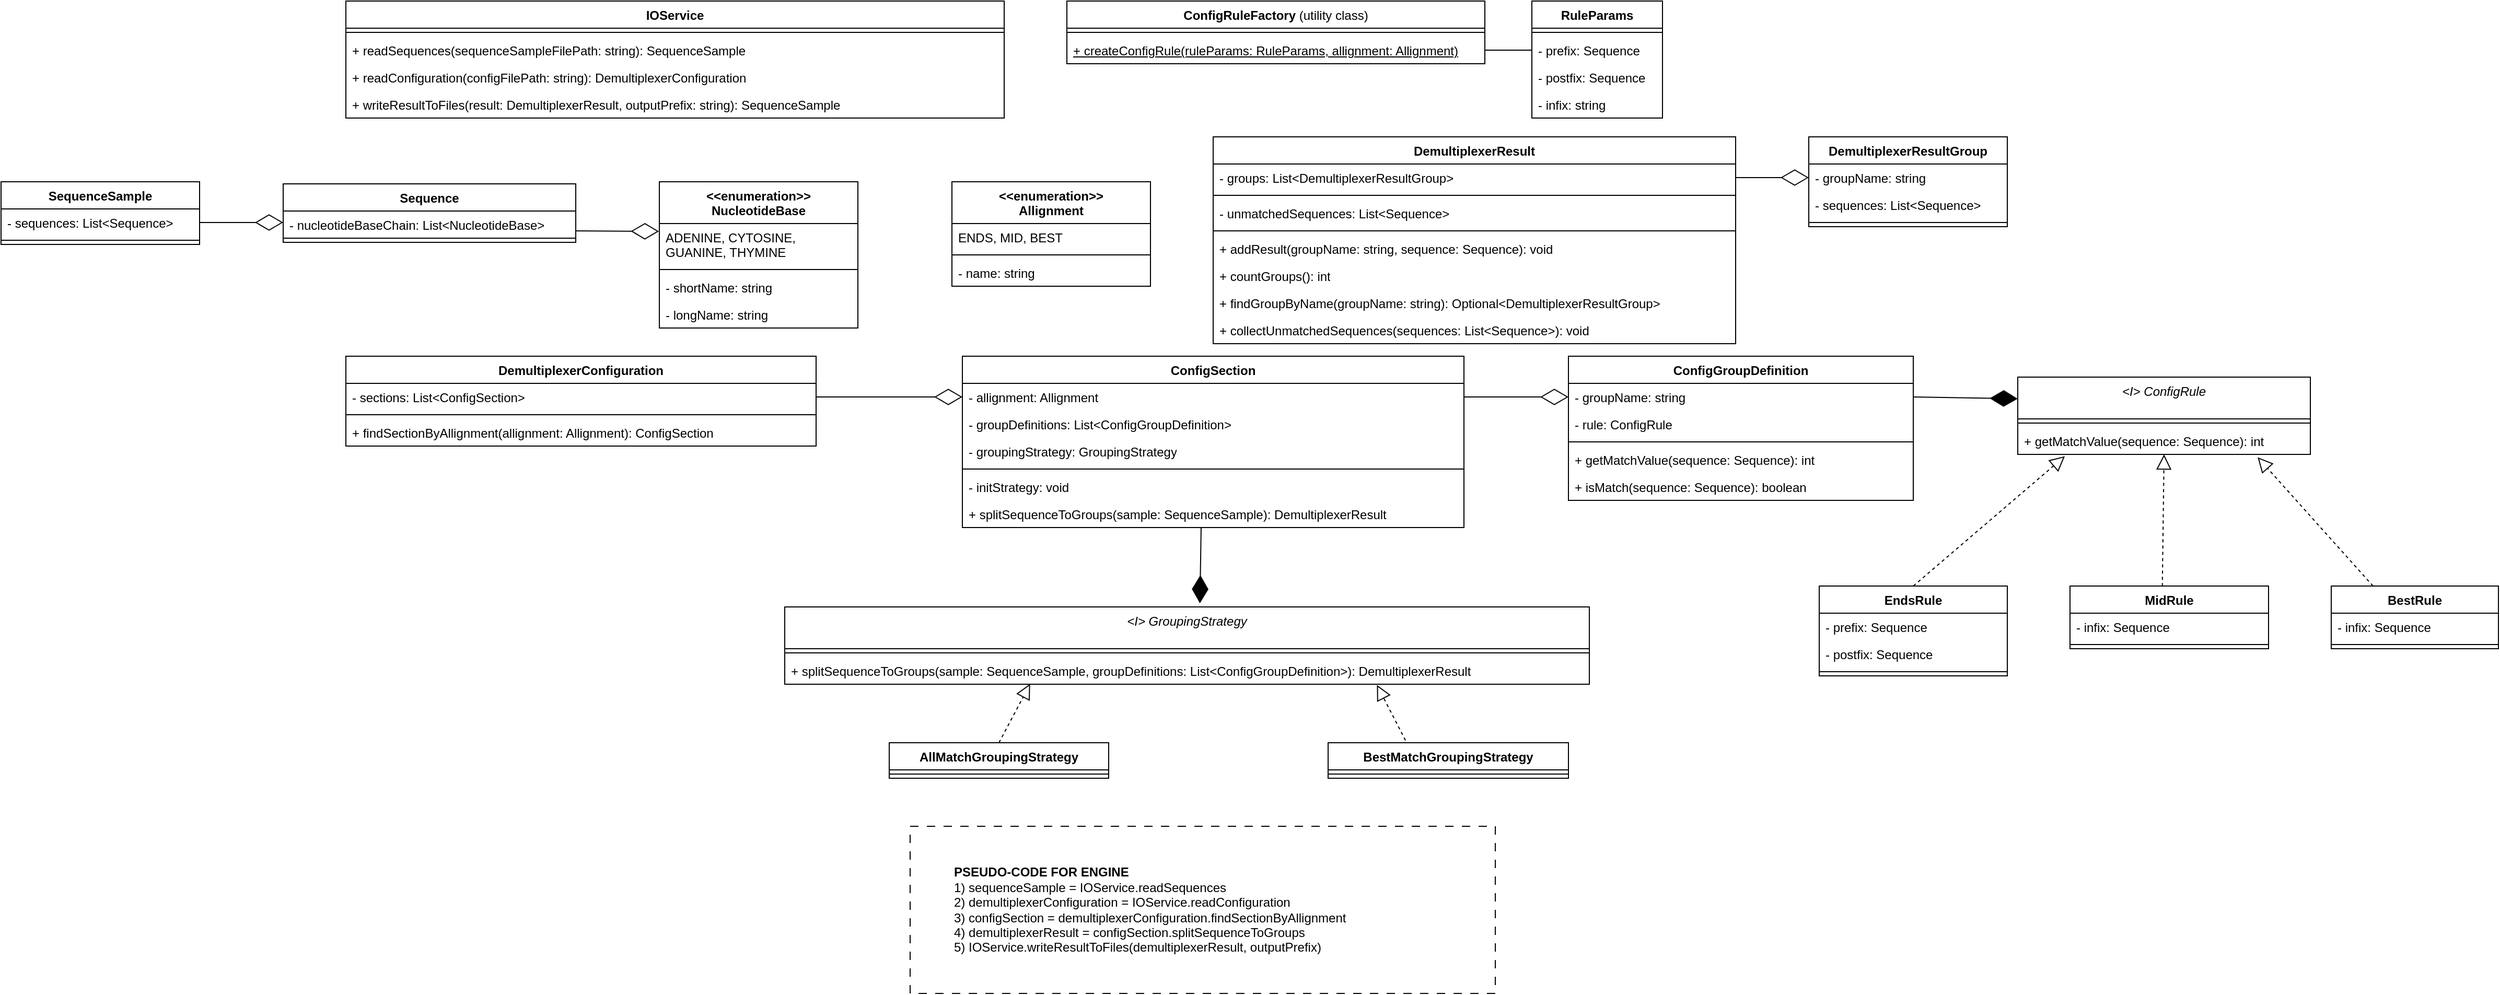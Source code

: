 <mxfile version="25.0.3">
  <diagram name="1 oldal" id="gJgrqShFCkPL8RjyrLo0">
    <mxGraphModel dx="3377" dy="1417" grid="1" gridSize="10" guides="1" tooltips="1" connect="1" arrows="1" fold="1" page="1" pageScale="1" pageWidth="827" pageHeight="1169" math="0" shadow="0">
      <root>
        <mxCell id="0" />
        <mxCell id="1" parent="0" />
        <mxCell id="IwMsbEK7kWu3GnN3jvoc-1" value="IOService" style="swimlane;fontStyle=1;align=center;verticalAlign=top;childLayout=stackLayout;horizontal=1;startSize=26;horizontalStack=0;resizeParent=1;resizeParentMax=0;resizeLast=0;collapsible=1;marginBottom=0;whiteSpace=wrap;html=1;" vertex="1" parent="1">
          <mxGeometry x="-300" y="40" width="630" height="112" as="geometry" />
        </mxCell>
        <mxCell id="IwMsbEK7kWu3GnN3jvoc-3" value="" style="line;strokeWidth=1;fillColor=none;align=left;verticalAlign=middle;spacingTop=-1;spacingLeft=3;spacingRight=3;rotatable=0;labelPosition=right;points=[];portConstraint=eastwest;strokeColor=inherit;" vertex="1" parent="IwMsbEK7kWu3GnN3jvoc-1">
          <mxGeometry y="26" width="630" height="8" as="geometry" />
        </mxCell>
        <mxCell id="IwMsbEK7kWu3GnN3jvoc-4" value="+ readSequences(sequenceSampleFilePath: string): SequenceSample" style="text;strokeColor=none;fillColor=none;align=left;verticalAlign=top;spacingLeft=4;spacingRight=4;overflow=hidden;rotatable=0;points=[[0,0.5],[1,0.5]];portConstraint=eastwest;whiteSpace=wrap;html=1;" vertex="1" parent="IwMsbEK7kWu3GnN3jvoc-1">
          <mxGeometry y="34" width="630" height="26" as="geometry" />
        </mxCell>
        <mxCell id="IwMsbEK7kWu3GnN3jvoc-13" value="+ readConfiguration(configFilePath: string): DemultiplexerConfiguration" style="text;strokeColor=none;fillColor=none;align=left;verticalAlign=top;spacingLeft=4;spacingRight=4;overflow=hidden;rotatable=0;points=[[0,0.5],[1,0.5]];portConstraint=eastwest;whiteSpace=wrap;html=1;" vertex="1" parent="IwMsbEK7kWu3GnN3jvoc-1">
          <mxGeometry y="60" width="630" height="26" as="geometry" />
        </mxCell>
        <mxCell id="IwMsbEK7kWu3GnN3jvoc-59" value="+ writeResultToFiles(result: DemultiplexerResult, outputPrefix: string): SequenceSample" style="text;strokeColor=none;fillColor=none;align=left;verticalAlign=top;spacingLeft=4;spacingRight=4;overflow=hidden;rotatable=0;points=[[0,0.5],[1,0.5]];portConstraint=eastwest;whiteSpace=wrap;html=1;" vertex="1" parent="IwMsbEK7kWu3GnN3jvoc-1">
          <mxGeometry y="86" width="630" height="26" as="geometry" />
        </mxCell>
        <mxCell id="IwMsbEK7kWu3GnN3jvoc-5" value="Sequence" style="swimlane;fontStyle=1;align=center;verticalAlign=top;childLayout=stackLayout;horizontal=1;startSize=26;horizontalStack=0;resizeParent=1;resizeParentMax=0;resizeLast=0;collapsible=1;marginBottom=0;whiteSpace=wrap;html=1;" vertex="1" parent="1">
          <mxGeometry x="-360" y="215" width="280" height="56" as="geometry" />
        </mxCell>
        <mxCell id="IwMsbEK7kWu3GnN3jvoc-6" value="- nucleotideBaseChain: List&amp;lt;NucleotideBase&amp;gt;" style="text;strokeColor=none;fillColor=none;align=left;verticalAlign=top;spacingLeft=4;spacingRight=4;overflow=hidden;rotatable=0;points=[[0,0.5],[1,0.5]];portConstraint=eastwest;whiteSpace=wrap;html=1;" vertex="1" parent="IwMsbEK7kWu3GnN3jvoc-5">
          <mxGeometry y="26" width="280" height="22" as="geometry" />
        </mxCell>
        <mxCell id="IwMsbEK7kWu3GnN3jvoc-7" value="" style="line;strokeWidth=1;fillColor=none;align=left;verticalAlign=middle;spacingTop=-1;spacingLeft=3;spacingRight=3;rotatable=0;labelPosition=right;points=[];portConstraint=eastwest;strokeColor=inherit;" vertex="1" parent="IwMsbEK7kWu3GnN3jvoc-5">
          <mxGeometry y="48" width="280" height="8" as="geometry" />
        </mxCell>
        <mxCell id="IwMsbEK7kWu3GnN3jvoc-9" value="SequenceSample" style="swimlane;fontStyle=1;align=center;verticalAlign=top;childLayout=stackLayout;horizontal=1;startSize=26;horizontalStack=0;resizeParent=1;resizeParentMax=0;resizeLast=0;collapsible=1;marginBottom=0;whiteSpace=wrap;html=1;" vertex="1" parent="1">
          <mxGeometry x="-630" y="213" width="190" height="60" as="geometry" />
        </mxCell>
        <mxCell id="IwMsbEK7kWu3GnN3jvoc-10" value="- sequences: List&amp;lt;Sequence&amp;gt;" style="text;strokeColor=none;fillColor=none;align=left;verticalAlign=top;spacingLeft=4;spacingRight=4;overflow=hidden;rotatable=0;points=[[0,0.5],[1,0.5]];portConstraint=eastwest;whiteSpace=wrap;html=1;" vertex="1" parent="IwMsbEK7kWu3GnN3jvoc-9">
          <mxGeometry y="26" width="190" height="26" as="geometry" />
        </mxCell>
        <mxCell id="IwMsbEK7kWu3GnN3jvoc-11" value="" style="line;strokeWidth=1;fillColor=none;align=left;verticalAlign=middle;spacingTop=-1;spacingLeft=3;spacingRight=3;rotatable=0;labelPosition=right;points=[];portConstraint=eastwest;strokeColor=inherit;" vertex="1" parent="IwMsbEK7kWu3GnN3jvoc-9">
          <mxGeometry y="52" width="190" height="8" as="geometry" />
        </mxCell>
        <mxCell id="IwMsbEK7kWu3GnN3jvoc-14" value="DemultiplexerConfiguration" style="swimlane;fontStyle=1;align=center;verticalAlign=top;childLayout=stackLayout;horizontal=1;startSize=26;horizontalStack=0;resizeParent=1;resizeParentMax=0;resizeLast=0;collapsible=1;marginBottom=0;whiteSpace=wrap;html=1;" vertex="1" parent="1">
          <mxGeometry x="-300" y="380" width="450" height="86" as="geometry" />
        </mxCell>
        <mxCell id="IwMsbEK7kWu3GnN3jvoc-15" value="- sections: List&amp;lt;ConfigSection&amp;gt;" style="text;strokeColor=none;fillColor=none;align=left;verticalAlign=top;spacingLeft=4;spacingRight=4;overflow=hidden;rotatable=0;points=[[0,0.5],[1,0.5]];portConstraint=eastwest;whiteSpace=wrap;html=1;" vertex="1" parent="IwMsbEK7kWu3GnN3jvoc-14">
          <mxGeometry y="26" width="450" height="26" as="geometry" />
        </mxCell>
        <mxCell id="IwMsbEK7kWu3GnN3jvoc-16" value="" style="line;strokeWidth=1;fillColor=none;align=left;verticalAlign=middle;spacingTop=-1;spacingLeft=3;spacingRight=3;rotatable=0;labelPosition=right;points=[];portConstraint=eastwest;strokeColor=inherit;" vertex="1" parent="IwMsbEK7kWu3GnN3jvoc-14">
          <mxGeometry y="52" width="450" height="8" as="geometry" />
        </mxCell>
        <mxCell id="IwMsbEK7kWu3GnN3jvoc-17" value="+ findSectionByAllignment(allignment: Allignment): ConfigSection" style="text;strokeColor=none;fillColor=none;align=left;verticalAlign=top;spacingLeft=4;spacingRight=4;overflow=hidden;rotatable=0;points=[[0,0.5],[1,0.5]];portConstraint=eastwest;whiteSpace=wrap;html=1;" vertex="1" parent="IwMsbEK7kWu3GnN3jvoc-14">
          <mxGeometry y="60" width="450" height="26" as="geometry" />
        </mxCell>
        <mxCell id="IwMsbEK7kWu3GnN3jvoc-25" value="ConfigSection" style="swimlane;fontStyle=1;align=center;verticalAlign=top;childLayout=stackLayout;horizontal=1;startSize=26;horizontalStack=0;resizeParent=1;resizeParentMax=0;resizeLast=0;collapsible=1;marginBottom=0;whiteSpace=wrap;html=1;" vertex="1" parent="1">
          <mxGeometry x="290" y="380" width="480" height="164" as="geometry" />
        </mxCell>
        <mxCell id="IwMsbEK7kWu3GnN3jvoc-26" value="- allignment: Allignment" style="text;strokeColor=none;fillColor=none;align=left;verticalAlign=top;spacingLeft=4;spacingRight=4;overflow=hidden;rotatable=0;points=[[0,0.5],[1,0.5]];portConstraint=eastwest;whiteSpace=wrap;html=1;" vertex="1" parent="IwMsbEK7kWu3GnN3jvoc-25">
          <mxGeometry y="26" width="480" height="26" as="geometry" />
        </mxCell>
        <mxCell id="IwMsbEK7kWu3GnN3jvoc-38" value="- groupDefinitions: List&amp;lt;ConfigGroupDefinition&amp;gt;" style="text;strokeColor=none;fillColor=none;align=left;verticalAlign=top;spacingLeft=4;spacingRight=4;overflow=hidden;rotatable=0;points=[[0,0.5],[1,0.5]];portConstraint=eastwest;whiteSpace=wrap;html=1;" vertex="1" parent="IwMsbEK7kWu3GnN3jvoc-25">
          <mxGeometry y="52" width="480" height="26" as="geometry" />
        </mxCell>
        <mxCell id="IwMsbEK7kWu3GnN3jvoc-120" value="- groupingStrategy: GroupingStrategy" style="text;strokeColor=none;fillColor=none;align=left;verticalAlign=top;spacingLeft=4;spacingRight=4;overflow=hidden;rotatable=0;points=[[0,0.5],[1,0.5]];portConstraint=eastwest;whiteSpace=wrap;html=1;" vertex="1" parent="IwMsbEK7kWu3GnN3jvoc-25">
          <mxGeometry y="78" width="480" height="26" as="geometry" />
        </mxCell>
        <mxCell id="IwMsbEK7kWu3GnN3jvoc-27" value="" style="line;strokeWidth=1;fillColor=none;align=left;verticalAlign=middle;spacingTop=-1;spacingLeft=3;spacingRight=3;rotatable=0;labelPosition=right;points=[];portConstraint=eastwest;strokeColor=inherit;" vertex="1" parent="IwMsbEK7kWu3GnN3jvoc-25">
          <mxGeometry y="104" width="480" height="8" as="geometry" />
        </mxCell>
        <mxCell id="IwMsbEK7kWu3GnN3jvoc-28" value="- initStrategy: void" style="text;strokeColor=none;fillColor=none;align=left;verticalAlign=top;spacingLeft=4;spacingRight=4;overflow=hidden;rotatable=0;points=[[0,0.5],[1,0.5]];portConstraint=eastwest;whiteSpace=wrap;html=1;" vertex="1" parent="IwMsbEK7kWu3GnN3jvoc-25">
          <mxGeometry y="112" width="480" height="26" as="geometry" />
        </mxCell>
        <mxCell id="IwMsbEK7kWu3GnN3jvoc-123" value="+ splitSequenceToGroups(sample: SequenceSample): DemultiplexerResult" style="text;strokeColor=none;fillColor=none;align=left;verticalAlign=top;spacingLeft=4;spacingRight=4;overflow=hidden;rotatable=0;points=[[0,0.5],[1,0.5]];portConstraint=eastwest;whiteSpace=wrap;html=1;" vertex="1" parent="IwMsbEK7kWu3GnN3jvoc-25">
          <mxGeometry y="138" width="480" height="26" as="geometry" />
        </mxCell>
        <mxCell id="IwMsbEK7kWu3GnN3jvoc-29" value="" style="endArrow=diamondThin;endFill=0;endSize=24;html=1;rounded=0;exitX=1;exitY=0.5;exitDx=0;exitDy=0;entryX=0;entryY=0.5;entryDx=0;entryDy=0;" edge="1" parent="1" source="IwMsbEK7kWu3GnN3jvoc-10" target="IwMsbEK7kWu3GnN3jvoc-6">
          <mxGeometry width="160" relative="1" as="geometry">
            <mxPoint x="-70" y="353" as="sourcePoint" />
            <mxPoint x="90" y="353" as="targetPoint" />
          </mxGeometry>
        </mxCell>
        <mxCell id="IwMsbEK7kWu3GnN3jvoc-34" value="&lt;div&gt;&amp;lt;&amp;lt;enumeration&amp;gt;&amp;gt;&lt;/div&gt;Allignment" style="swimlane;fontStyle=1;align=center;verticalAlign=top;childLayout=stackLayout;horizontal=1;startSize=40;horizontalStack=0;resizeParent=1;resizeParentMax=0;resizeLast=0;collapsible=1;marginBottom=0;whiteSpace=wrap;html=1;" vertex="1" parent="1">
          <mxGeometry x="280" y="213" width="190" height="100" as="geometry" />
        </mxCell>
        <mxCell id="IwMsbEK7kWu3GnN3jvoc-35" value="ENDS, MID, BEST" style="text;strokeColor=none;fillColor=none;align=left;verticalAlign=top;spacingLeft=4;spacingRight=4;overflow=hidden;rotatable=0;points=[[0,0.5],[1,0.5]];portConstraint=eastwest;whiteSpace=wrap;html=1;" vertex="1" parent="IwMsbEK7kWu3GnN3jvoc-34">
          <mxGeometry y="40" width="190" height="26" as="geometry" />
        </mxCell>
        <mxCell id="IwMsbEK7kWu3GnN3jvoc-36" value="" style="line;strokeWidth=1;fillColor=none;align=left;verticalAlign=middle;spacingTop=-1;spacingLeft=3;spacingRight=3;rotatable=0;labelPosition=right;points=[];portConstraint=eastwest;strokeColor=inherit;" vertex="1" parent="IwMsbEK7kWu3GnN3jvoc-34">
          <mxGeometry y="66" width="190" height="8" as="geometry" />
        </mxCell>
        <mxCell id="IwMsbEK7kWu3GnN3jvoc-37" value="- name: string" style="text;strokeColor=none;fillColor=none;align=left;verticalAlign=top;spacingLeft=4;spacingRight=4;overflow=hidden;rotatable=0;points=[[0,0.5],[1,0.5]];portConstraint=eastwest;whiteSpace=wrap;html=1;" vertex="1" parent="IwMsbEK7kWu3GnN3jvoc-34">
          <mxGeometry y="74" width="190" height="26" as="geometry" />
        </mxCell>
        <mxCell id="IwMsbEK7kWu3GnN3jvoc-39" value="&lt;span style=&quot;text-align: left;&quot;&gt;ConfigGroupDefinition&lt;/span&gt;" style="swimlane;fontStyle=1;align=center;verticalAlign=top;childLayout=stackLayout;horizontal=1;startSize=26;horizontalStack=0;resizeParent=1;resizeParentMax=0;resizeLast=0;collapsible=1;marginBottom=0;whiteSpace=wrap;html=1;" vertex="1" parent="1">
          <mxGeometry x="870" y="380" width="330" height="138" as="geometry" />
        </mxCell>
        <mxCell id="IwMsbEK7kWu3GnN3jvoc-46" value="- groupName: string" style="text;strokeColor=none;fillColor=none;align=left;verticalAlign=top;spacingLeft=4;spacingRight=4;overflow=hidden;rotatable=0;points=[[0,0.5],[1,0.5]];portConstraint=eastwest;whiteSpace=wrap;html=1;" vertex="1" parent="IwMsbEK7kWu3GnN3jvoc-39">
          <mxGeometry y="26" width="330" height="26" as="geometry" />
        </mxCell>
        <mxCell id="IwMsbEK7kWu3GnN3jvoc-64" value="- rule: ConfigRule" style="text;strokeColor=none;fillColor=none;align=left;verticalAlign=top;spacingLeft=4;spacingRight=4;overflow=hidden;rotatable=0;points=[[0,0.5],[1,0.5]];portConstraint=eastwest;whiteSpace=wrap;html=1;" vertex="1" parent="IwMsbEK7kWu3GnN3jvoc-39">
          <mxGeometry y="52" width="330" height="26" as="geometry" />
        </mxCell>
        <mxCell id="IwMsbEK7kWu3GnN3jvoc-42" value="" style="line;strokeWidth=1;fillColor=none;align=left;verticalAlign=middle;spacingTop=-1;spacingLeft=3;spacingRight=3;rotatable=0;labelPosition=right;points=[];portConstraint=eastwest;strokeColor=inherit;" vertex="1" parent="IwMsbEK7kWu3GnN3jvoc-39">
          <mxGeometry y="78" width="330" height="8" as="geometry" />
        </mxCell>
        <mxCell id="IwMsbEK7kWu3GnN3jvoc-127" value="+ getMatchValue(sequence: Sequence): int" style="text;strokeColor=none;fillColor=none;align=left;verticalAlign=top;spacingLeft=4;spacingRight=4;overflow=hidden;rotatable=0;points=[[0,0.5],[1,0.5]];portConstraint=eastwest;whiteSpace=wrap;html=1;" vertex="1" parent="IwMsbEK7kWu3GnN3jvoc-39">
          <mxGeometry y="86" width="330" height="26" as="geometry" />
        </mxCell>
        <mxCell id="IwMsbEK7kWu3GnN3jvoc-43" value="+ isMatch(sequence: Sequence): boolean" style="text;strokeColor=none;fillColor=none;align=left;verticalAlign=top;spacingLeft=4;spacingRight=4;overflow=hidden;rotatable=0;points=[[0,0.5],[1,0.5]];portConstraint=eastwest;whiteSpace=wrap;html=1;" vertex="1" parent="IwMsbEK7kWu3GnN3jvoc-39">
          <mxGeometry y="112" width="330" height="26" as="geometry" />
        </mxCell>
        <mxCell id="IwMsbEK7kWu3GnN3jvoc-44" value="" style="endArrow=diamondThin;endFill=0;endSize=24;html=1;rounded=0;exitX=1;exitY=0.5;exitDx=0;exitDy=0;entryX=0;entryY=0.5;entryDx=0;entryDy=0;" edge="1" parent="1" source="IwMsbEK7kWu3GnN3jvoc-15" target="IwMsbEK7kWu3GnN3jvoc-26">
          <mxGeometry width="160" relative="1" as="geometry">
            <mxPoint x="240" y="289" as="sourcePoint" />
            <mxPoint x="340" y="289" as="targetPoint" />
          </mxGeometry>
        </mxCell>
        <mxCell id="IwMsbEK7kWu3GnN3jvoc-45" value="" style="endArrow=diamondThin;endFill=0;endSize=24;html=1;rounded=0;exitX=1;exitY=0.5;exitDx=0;exitDy=0;entryX=0;entryY=0.5;entryDx=0;entryDy=0;" edge="1" parent="1" source="IwMsbEK7kWu3GnN3jvoc-26">
          <mxGeometry width="160" relative="1" as="geometry">
            <mxPoint x="350" y="429" as="sourcePoint" />
            <mxPoint x="870" y="419" as="targetPoint" />
          </mxGeometry>
        </mxCell>
        <mxCell id="IwMsbEK7kWu3GnN3jvoc-47" value="DemultiplexerResult" style="swimlane;fontStyle=1;align=center;verticalAlign=top;childLayout=stackLayout;horizontal=1;startSize=26;horizontalStack=0;resizeParent=1;resizeParentMax=0;resizeLast=0;collapsible=1;marginBottom=0;whiteSpace=wrap;html=1;" vertex="1" parent="1">
          <mxGeometry x="530" y="170" width="500" height="198" as="geometry" />
        </mxCell>
        <mxCell id="IwMsbEK7kWu3GnN3jvoc-48" value="- groups: List&amp;lt;DemultiplexerResultGroup&amp;gt;" style="text;strokeColor=none;fillColor=none;align=left;verticalAlign=top;spacingLeft=4;spacingRight=4;overflow=hidden;rotatable=0;points=[[0,0.5],[1,0.5]];portConstraint=eastwest;whiteSpace=wrap;html=1;" vertex="1" parent="IwMsbEK7kWu3GnN3jvoc-47">
          <mxGeometry y="26" width="500" height="26" as="geometry" />
        </mxCell>
        <mxCell id="IwMsbEK7kWu3GnN3jvoc-49" value="" style="line;strokeWidth=1;fillColor=none;align=left;verticalAlign=middle;spacingTop=-1;spacingLeft=3;spacingRight=3;rotatable=0;labelPosition=right;points=[];portConstraint=eastwest;strokeColor=inherit;" vertex="1" parent="IwMsbEK7kWu3GnN3jvoc-47">
          <mxGeometry y="52" width="500" height="8" as="geometry" />
        </mxCell>
        <mxCell id="IwMsbEK7kWu3GnN3jvoc-158" value="- unmatchedSequences: List&amp;lt;Sequence&amp;gt;" style="text;strokeColor=none;fillColor=none;align=left;verticalAlign=top;spacingLeft=4;spacingRight=4;overflow=hidden;rotatable=0;points=[[0,0.5],[1,0.5]];portConstraint=eastwest;whiteSpace=wrap;html=1;" vertex="1" parent="IwMsbEK7kWu3GnN3jvoc-47">
          <mxGeometry y="60" width="500" height="26" as="geometry" />
        </mxCell>
        <mxCell id="IwMsbEK7kWu3GnN3jvoc-160" value="" style="line;strokeWidth=1;fillColor=none;align=left;verticalAlign=middle;spacingTop=-1;spacingLeft=3;spacingRight=3;rotatable=0;labelPosition=right;points=[];portConstraint=eastwest;strokeColor=inherit;" vertex="1" parent="IwMsbEK7kWu3GnN3jvoc-47">
          <mxGeometry y="86" width="500" height="8" as="geometry" />
        </mxCell>
        <mxCell id="IwMsbEK7kWu3GnN3jvoc-159" value="+ addResult(groupName: string, sequence: Sequence): void" style="text;strokeColor=none;fillColor=none;align=left;verticalAlign=top;spacingLeft=4;spacingRight=4;overflow=hidden;rotatable=0;points=[[0,0.5],[1,0.5]];portConstraint=eastwest;whiteSpace=wrap;html=1;" vertex="1" parent="IwMsbEK7kWu3GnN3jvoc-47">
          <mxGeometry y="94" width="500" height="26" as="geometry" />
        </mxCell>
        <mxCell id="IwMsbEK7kWu3GnN3jvoc-161" value="+ countGroups(): int" style="text;strokeColor=none;fillColor=none;align=left;verticalAlign=top;spacingLeft=4;spacingRight=4;overflow=hidden;rotatable=0;points=[[0,0.5],[1,0.5]];portConstraint=eastwest;whiteSpace=wrap;html=1;" vertex="1" parent="IwMsbEK7kWu3GnN3jvoc-47">
          <mxGeometry y="120" width="500" height="26" as="geometry" />
        </mxCell>
        <mxCell id="IwMsbEK7kWu3GnN3jvoc-162" value="+ findGroupByName(groupName: string): Optional&amp;lt;DemultiplexerResultGroup&amp;gt;" style="text;strokeColor=none;fillColor=none;align=left;verticalAlign=top;spacingLeft=4;spacingRight=4;overflow=hidden;rotatable=0;points=[[0,0.5],[1,0.5]];portConstraint=eastwest;whiteSpace=wrap;html=1;" vertex="1" parent="IwMsbEK7kWu3GnN3jvoc-47">
          <mxGeometry y="146" width="500" height="26" as="geometry" />
        </mxCell>
        <mxCell id="IwMsbEK7kWu3GnN3jvoc-163" value="+ collectUnmatchedSequences(sequences: List&amp;lt;Sequence&amp;gt;): void" style="text;strokeColor=none;fillColor=none;align=left;verticalAlign=top;spacingLeft=4;spacingRight=4;overflow=hidden;rotatable=0;points=[[0,0.5],[1,0.5]];portConstraint=eastwest;whiteSpace=wrap;html=1;" vertex="1" parent="IwMsbEK7kWu3GnN3jvoc-47">
          <mxGeometry y="172" width="500" height="26" as="geometry" />
        </mxCell>
        <mxCell id="IwMsbEK7kWu3GnN3jvoc-51" value="DemultiplexerResultGroup" style="swimlane;fontStyle=1;align=center;verticalAlign=top;childLayout=stackLayout;horizontal=1;startSize=26;horizontalStack=0;resizeParent=1;resizeParentMax=0;resizeLast=0;collapsible=1;marginBottom=0;whiteSpace=wrap;html=1;" vertex="1" parent="1">
          <mxGeometry x="1100" y="170" width="190" height="86" as="geometry" />
        </mxCell>
        <mxCell id="IwMsbEK7kWu3GnN3jvoc-52" value="- groupName: string" style="text;strokeColor=none;fillColor=none;align=left;verticalAlign=top;spacingLeft=4;spacingRight=4;overflow=hidden;rotatable=0;points=[[0,0.5],[1,0.5]];portConstraint=eastwest;whiteSpace=wrap;html=1;" vertex="1" parent="IwMsbEK7kWu3GnN3jvoc-51">
          <mxGeometry y="26" width="190" height="26" as="geometry" />
        </mxCell>
        <mxCell id="IwMsbEK7kWu3GnN3jvoc-55" value="- sequences: List&amp;lt;Sequence&amp;gt;" style="text;strokeColor=none;fillColor=none;align=left;verticalAlign=top;spacingLeft=4;spacingRight=4;overflow=hidden;rotatable=0;points=[[0,0.5],[1,0.5]];portConstraint=eastwest;whiteSpace=wrap;html=1;" vertex="1" parent="IwMsbEK7kWu3GnN3jvoc-51">
          <mxGeometry y="52" width="190" height="26" as="geometry" />
        </mxCell>
        <mxCell id="IwMsbEK7kWu3GnN3jvoc-53" value="" style="line;strokeWidth=1;fillColor=none;align=left;verticalAlign=middle;spacingTop=-1;spacingLeft=3;spacingRight=3;rotatable=0;labelPosition=right;points=[];portConstraint=eastwest;strokeColor=inherit;" vertex="1" parent="IwMsbEK7kWu3GnN3jvoc-51">
          <mxGeometry y="78" width="190" height="8" as="geometry" />
        </mxCell>
        <mxCell id="IwMsbEK7kWu3GnN3jvoc-56" value="" style="endArrow=diamondThin;endFill=0;endSize=24;html=1;rounded=0;exitX=1;exitY=0.5;exitDx=0;exitDy=0;entryX=0;entryY=0.5;entryDx=0;entryDy=0;" edge="1" parent="1" source="IwMsbEK7kWu3GnN3jvoc-48" target="IwMsbEK7kWu3GnN3jvoc-52">
          <mxGeometry width="160" relative="1" as="geometry">
            <mxPoint x="860" y="-91" as="sourcePoint" />
            <mxPoint x="940" y="-91" as="targetPoint" />
          </mxGeometry>
        </mxCell>
        <mxCell id="IwMsbEK7kWu3GnN3jvoc-58" value="&lt;blockquote style=&quot;margin: 0 0 0 40px; border: none; padding: 0px;&quot;&gt;&lt;b&gt;PSEUDO-CODE FOR ENGINE&lt;/b&gt;&lt;/blockquote&gt;&lt;blockquote style=&quot;margin: 0 0 0 40px; border: none; padding: 0px;&quot;&gt;1)&amp;nbsp;&lt;span style=&quot;background-color: initial;&quot;&gt;sequenceSample = IOService.readSequences&lt;/span&gt;&lt;/blockquote&gt;&lt;blockquote style=&quot;margin: 0 0 0 40px; border: none; padding: 0px;&quot;&gt;&lt;div&gt;2) demultiplexerConfiguration =&amp;nbsp;&lt;span style=&quot;background-color: initial;&quot;&gt;IOService.&lt;/span&gt;&lt;span style=&quot;background-color: initial;&quot;&gt;readConfiguration&lt;/span&gt;&lt;/div&gt;&lt;div&gt;&lt;span style=&quot;background-color: initial;&quot;&gt;3) configSection =&amp;nbsp;&lt;/span&gt;&lt;span style=&quot;background-color: initial;&quot;&gt;demultiplexerConfiguration.&lt;/span&gt;&lt;span style=&quot;background-color: initial;&quot;&gt;findSectionByAllignment&lt;/span&gt;&lt;/div&gt;&lt;div&gt;&lt;span style=&quot;background-color: initial;&quot;&gt;4) d&lt;/span&gt;&lt;span style=&quot;background-color: initial;&quot;&gt;emultiplexerResult =&amp;nbsp;&lt;/span&gt;configSection&lt;span style=&quot;background-color: initial;&quot;&gt;.&lt;/span&gt;&lt;span style=&quot;background-color: initial;&quot;&gt;splitSequenceToGroups&lt;/span&gt;&lt;/div&gt;&lt;div&gt;5) IOService.writeResultToFiles(demultiplexerResult, outputPrefix)&lt;/div&gt;&lt;/blockquote&gt;" style="rounded=0;whiteSpace=wrap;html=1;align=left;dashed=1;dashPattern=8 8;" vertex="1" parent="1">
          <mxGeometry x="240" y="830" width="560" height="160" as="geometry" />
        </mxCell>
        <mxCell id="IwMsbEK7kWu3GnN3jvoc-60" value="&lt;div&gt;&lt;span style=&quot;font-weight: normal;&quot;&gt;&lt;i&gt;&amp;lt;I&amp;gt; ConfigRule&lt;/i&gt;&lt;/span&gt;&lt;/div&gt;" style="swimlane;fontStyle=1;align=center;verticalAlign=top;childLayout=stackLayout;horizontal=1;startSize=40;horizontalStack=0;resizeParent=1;resizeParentMax=0;resizeLast=0;collapsible=1;marginBottom=0;whiteSpace=wrap;html=1;" vertex="1" parent="1">
          <mxGeometry x="1300" y="400" width="280" height="74" as="geometry" />
        </mxCell>
        <mxCell id="IwMsbEK7kWu3GnN3jvoc-62" value="" style="line;strokeWidth=1;fillColor=none;align=left;verticalAlign=middle;spacingTop=-1;spacingLeft=3;spacingRight=3;rotatable=0;labelPosition=right;points=[];portConstraint=eastwest;strokeColor=inherit;" vertex="1" parent="IwMsbEK7kWu3GnN3jvoc-60">
          <mxGeometry y="40" width="280" height="8" as="geometry" />
        </mxCell>
        <mxCell id="IwMsbEK7kWu3GnN3jvoc-115" value="+ getMatchValue(sequence: Sequence): int" style="text;strokeColor=none;fillColor=none;align=left;verticalAlign=top;spacingLeft=4;spacingRight=4;overflow=hidden;rotatable=0;points=[[0,0.5],[1,0.5]];portConstraint=eastwest;whiteSpace=wrap;html=1;" vertex="1" parent="IwMsbEK7kWu3GnN3jvoc-60">
          <mxGeometry y="48" width="280" height="26" as="geometry" />
        </mxCell>
        <mxCell id="IwMsbEK7kWu3GnN3jvoc-66" value="" style="endArrow=block;dashed=1;endFill=0;endSize=12;html=1;rounded=0;exitX=0.25;exitY=0;exitDx=0;exitDy=0;entryX=0.82;entryY=1.106;entryDx=0;entryDy=0;entryPerimeter=0;" edge="1" parent="1" source="IwMsbEK7kWu3GnN3jvoc-106" target="IwMsbEK7kWu3GnN3jvoc-115">
          <mxGeometry width="160" relative="1" as="geometry">
            <mxPoint x="1560" y="530" as="sourcePoint" />
            <mxPoint x="1533.24" y="492.39" as="targetPoint" />
          </mxGeometry>
        </mxCell>
        <mxCell id="IwMsbEK7kWu3GnN3jvoc-67" value="" style="endArrow=block;dashed=1;endFill=0;endSize=12;html=1;rounded=0;entryX=0.5;entryY=1;entryDx=0;entryDy=0;exitX=0.465;exitY=0.003;exitDx=0;exitDy=0;exitPerimeter=0;" edge="1" parent="1" source="IwMsbEK7kWu3GnN3jvoc-102" target="IwMsbEK7kWu3GnN3jvoc-60">
          <mxGeometry width="160" relative="1" as="geometry">
            <mxPoint x="1560" y="430" as="sourcePoint" />
            <mxPoint x="1440" y="493.248" as="targetPoint" />
          </mxGeometry>
        </mxCell>
        <mxCell id="IwMsbEK7kWu3GnN3jvoc-68" value="" style="endArrow=block;dashed=1;endFill=0;endSize=12;html=1;rounded=0;entryX=0.161;entryY=1.066;entryDx=0;entryDy=0;exitX=0.5;exitY=0;exitDx=0;exitDy=0;entryPerimeter=0;" edge="1" parent="1" source="IwMsbEK7kWu3GnN3jvoc-96" target="IwMsbEK7kWu3GnN3jvoc-115">
          <mxGeometry width="160" relative="1" as="geometry">
            <mxPoint x="1560" y="340" as="sourcePoint" />
            <mxPoint x="1328.0" y="494.106" as="targetPoint" />
          </mxGeometry>
        </mxCell>
        <mxCell id="IwMsbEK7kWu3GnN3jvoc-75" value="AllMatchGroupingStrategy" style="swimlane;fontStyle=1;align=center;verticalAlign=top;childLayout=stackLayout;horizontal=1;startSize=26;horizontalStack=0;resizeParent=1;resizeParentMax=0;resizeLast=0;collapsible=1;marginBottom=0;whiteSpace=wrap;html=1;" vertex="1" parent="1">
          <mxGeometry x="220" y="750" width="210" height="34" as="geometry" />
        </mxCell>
        <mxCell id="IwMsbEK7kWu3GnN3jvoc-78" value="" style="line;strokeWidth=1;fillColor=none;align=left;verticalAlign=middle;spacingTop=-1;spacingLeft=3;spacingRight=3;rotatable=0;labelPosition=right;points=[];portConstraint=eastwest;strokeColor=inherit;" vertex="1" parent="IwMsbEK7kWu3GnN3jvoc-75">
          <mxGeometry y="26" width="210" height="8" as="geometry" />
        </mxCell>
        <mxCell id="IwMsbEK7kWu3GnN3jvoc-80" value="BestMatchGroupingStrategy" style="swimlane;fontStyle=1;align=center;verticalAlign=top;childLayout=stackLayout;horizontal=1;startSize=26;horizontalStack=0;resizeParent=1;resizeParentMax=0;resizeLast=0;collapsible=1;marginBottom=0;whiteSpace=wrap;html=1;" vertex="1" parent="1">
          <mxGeometry x="640" y="750" width="230" height="34" as="geometry" />
        </mxCell>
        <mxCell id="IwMsbEK7kWu3GnN3jvoc-83" value="" style="line;strokeWidth=1;fillColor=none;align=left;verticalAlign=middle;spacingTop=-1;spacingLeft=3;spacingRight=3;rotatable=0;labelPosition=right;points=[];portConstraint=eastwest;strokeColor=inherit;" vertex="1" parent="IwMsbEK7kWu3GnN3jvoc-80">
          <mxGeometry y="26" width="230" height="8" as="geometry" />
        </mxCell>
        <mxCell id="IwMsbEK7kWu3GnN3jvoc-85" value="&lt;div&gt;&lt;span style=&quot;font-weight: normal;&quot;&gt;&lt;i&gt;&amp;lt;I&amp;gt; GroupingStrategy&lt;/i&gt;&lt;/span&gt;&lt;/div&gt;" style="swimlane;fontStyle=1;align=center;verticalAlign=top;childLayout=stackLayout;horizontal=1;startSize=40;horizontalStack=0;resizeParent=1;resizeParentMax=0;resizeLast=0;collapsible=1;marginBottom=0;whiteSpace=wrap;html=1;" vertex="1" parent="1">
          <mxGeometry x="120" y="620" width="770" height="74" as="geometry" />
        </mxCell>
        <mxCell id="IwMsbEK7kWu3GnN3jvoc-86" value="" style="line;strokeWidth=1;fillColor=none;align=left;verticalAlign=middle;spacingTop=-1;spacingLeft=3;spacingRight=3;rotatable=0;labelPosition=right;points=[];portConstraint=eastwest;strokeColor=inherit;" vertex="1" parent="IwMsbEK7kWu3GnN3jvoc-85">
          <mxGeometry y="40" width="770" height="8" as="geometry" />
        </mxCell>
        <mxCell id="IwMsbEK7kWu3GnN3jvoc-87" value="+ splitSequenceToGroups(sample: SequenceSample, groupDefinitions: List&amp;lt;ConfigGroupDefinition&amp;gt;): DemultiplexerResult" style="text;strokeColor=none;fillColor=none;align=left;verticalAlign=top;spacingLeft=4;spacingRight=4;overflow=hidden;rotatable=0;points=[[0,0.5],[1,0.5]];portConstraint=eastwest;whiteSpace=wrap;html=1;" vertex="1" parent="IwMsbEK7kWu3GnN3jvoc-85">
          <mxGeometry y="48" width="770" height="26" as="geometry" />
        </mxCell>
        <mxCell id="IwMsbEK7kWu3GnN3jvoc-91" value="" style="endArrow=block;dashed=1;endFill=0;endSize=12;html=1;rounded=0;entryX=0.305;entryY=0.986;entryDx=0;entryDy=0;entryPerimeter=0;exitX=0.5;exitY=0;exitDx=0;exitDy=0;" edge="1" parent="1" source="IwMsbEK7kWu3GnN3jvoc-75" target="IwMsbEK7kWu3GnN3jvoc-87">
          <mxGeometry width="160" relative="1" as="geometry">
            <mxPoint x="1570" y="460" as="sourcePoint" />
            <mxPoint x="1501" y="389" as="targetPoint" />
          </mxGeometry>
        </mxCell>
        <mxCell id="IwMsbEK7kWu3GnN3jvoc-92" value="" style="endArrow=block;dashed=1;endFill=0;endSize=12;html=1;rounded=0;entryX=0.736;entryY=1.026;entryDx=0;entryDy=0;entryPerimeter=0;exitX=0.322;exitY=-0.065;exitDx=0;exitDy=0;exitPerimeter=0;" edge="1" parent="1" source="IwMsbEK7kWu3GnN3jvoc-80" target="IwMsbEK7kWu3GnN3jvoc-87">
          <mxGeometry width="160" relative="1" as="geometry">
            <mxPoint x="335" y="760" as="sourcePoint" />
            <mxPoint x="410" y="706" as="targetPoint" />
          </mxGeometry>
        </mxCell>
        <mxCell id="IwMsbEK7kWu3GnN3jvoc-93" value="" style="endArrow=diamondThin;endFill=1;endSize=24;html=1;rounded=0;entryX=0.516;entryY=-0.047;entryDx=0;entryDy=0;entryPerimeter=0;exitX=0.476;exitY=1.004;exitDx=0;exitDy=0;exitPerimeter=0;" edge="1" parent="1" source="IwMsbEK7kWu3GnN3jvoc-123" target="IwMsbEK7kWu3GnN3jvoc-85">
          <mxGeometry width="160" relative="1" as="geometry">
            <mxPoint x="517" y="530" as="sourcePoint" />
            <mxPoint x="519.58" y="513.61" as="targetPoint" />
          </mxGeometry>
        </mxCell>
        <mxCell id="IwMsbEK7kWu3GnN3jvoc-96" value="&lt;span style=&quot;text-align: left;&quot;&gt;EndsRule&lt;/span&gt;" style="swimlane;fontStyle=1;align=center;verticalAlign=top;childLayout=stackLayout;horizontal=1;startSize=26;horizontalStack=0;resizeParent=1;resizeParentMax=0;resizeLast=0;collapsible=1;marginBottom=0;whiteSpace=wrap;html=1;" vertex="1" parent="1">
          <mxGeometry x="1110" y="600" width="180" height="86" as="geometry" />
        </mxCell>
        <mxCell id="IwMsbEK7kWu3GnN3jvoc-97" value="- prefix: Sequence" style="text;strokeColor=none;fillColor=none;align=left;verticalAlign=top;spacingLeft=4;spacingRight=4;overflow=hidden;rotatable=0;points=[[0,0.5],[1,0.5]];portConstraint=eastwest;whiteSpace=wrap;html=1;" vertex="1" parent="IwMsbEK7kWu3GnN3jvoc-96">
          <mxGeometry y="26" width="180" height="26" as="geometry" />
        </mxCell>
        <mxCell id="IwMsbEK7kWu3GnN3jvoc-101" value="- postfix: Sequence" style="text;strokeColor=none;fillColor=none;align=left;verticalAlign=top;spacingLeft=4;spacingRight=4;overflow=hidden;rotatable=0;points=[[0,0.5],[1,0.5]];portConstraint=eastwest;whiteSpace=wrap;html=1;" vertex="1" parent="IwMsbEK7kWu3GnN3jvoc-96">
          <mxGeometry y="52" width="180" height="26" as="geometry" />
        </mxCell>
        <mxCell id="IwMsbEK7kWu3GnN3jvoc-99" value="" style="line;strokeWidth=1;fillColor=none;align=left;verticalAlign=middle;spacingTop=-1;spacingLeft=3;spacingRight=3;rotatable=0;labelPosition=right;points=[];portConstraint=eastwest;strokeColor=inherit;" vertex="1" parent="IwMsbEK7kWu3GnN3jvoc-96">
          <mxGeometry y="78" width="180" height="8" as="geometry" />
        </mxCell>
        <mxCell id="IwMsbEK7kWu3GnN3jvoc-102" value="&lt;span style=&quot;text-align: left;&quot;&gt;MidRule&lt;/span&gt;" style="swimlane;fontStyle=1;align=center;verticalAlign=top;childLayout=stackLayout;horizontal=1;startSize=26;horizontalStack=0;resizeParent=1;resizeParentMax=0;resizeLast=0;collapsible=1;marginBottom=0;whiteSpace=wrap;html=1;" vertex="1" parent="1">
          <mxGeometry x="1350" y="600" width="190" height="60" as="geometry" />
        </mxCell>
        <mxCell id="IwMsbEK7kWu3GnN3jvoc-103" value="- infix: Sequence" style="text;strokeColor=none;fillColor=none;align=left;verticalAlign=top;spacingLeft=4;spacingRight=4;overflow=hidden;rotatable=0;points=[[0,0.5],[1,0.5]];portConstraint=eastwest;whiteSpace=wrap;html=1;" vertex="1" parent="IwMsbEK7kWu3GnN3jvoc-102">
          <mxGeometry y="26" width="190" height="26" as="geometry" />
        </mxCell>
        <mxCell id="IwMsbEK7kWu3GnN3jvoc-105" value="" style="line;strokeWidth=1;fillColor=none;align=left;verticalAlign=middle;spacingTop=-1;spacingLeft=3;spacingRight=3;rotatable=0;labelPosition=right;points=[];portConstraint=eastwest;strokeColor=inherit;" vertex="1" parent="IwMsbEK7kWu3GnN3jvoc-102">
          <mxGeometry y="52" width="190" height="8" as="geometry" />
        </mxCell>
        <mxCell id="IwMsbEK7kWu3GnN3jvoc-106" value="&lt;span style=&quot;text-align: left;&quot;&gt;BestRule&lt;/span&gt;" style="swimlane;fontStyle=1;align=center;verticalAlign=top;childLayout=stackLayout;horizontal=1;startSize=26;horizontalStack=0;resizeParent=1;resizeParentMax=0;resizeLast=0;collapsible=1;marginBottom=0;whiteSpace=wrap;html=1;" vertex="1" parent="1">
          <mxGeometry x="1600" y="600" width="160" height="60" as="geometry" />
        </mxCell>
        <mxCell id="IwMsbEK7kWu3GnN3jvoc-107" value="- infix: Sequence" style="text;strokeColor=none;fillColor=none;align=left;verticalAlign=top;spacingLeft=4;spacingRight=4;overflow=hidden;rotatable=0;points=[[0,0.5],[1,0.5]];portConstraint=eastwest;whiteSpace=wrap;html=1;" vertex="1" parent="IwMsbEK7kWu3GnN3jvoc-106">
          <mxGeometry y="26" width="160" height="26" as="geometry" />
        </mxCell>
        <mxCell id="IwMsbEK7kWu3GnN3jvoc-109" value="" style="line;strokeWidth=1;fillColor=none;align=left;verticalAlign=middle;spacingTop=-1;spacingLeft=3;spacingRight=3;rotatable=0;labelPosition=right;points=[];portConstraint=eastwest;strokeColor=inherit;" vertex="1" parent="IwMsbEK7kWu3GnN3jvoc-106">
          <mxGeometry y="52" width="160" height="8" as="geometry" />
        </mxCell>
        <mxCell id="IwMsbEK7kWu3GnN3jvoc-111" value="" style="endArrow=diamondThin;endFill=1;endSize=24;html=1;rounded=0;entryX=0;entryY=0.28;entryDx=0;entryDy=0;exitX=1;exitY=0.5;exitDx=0;exitDy=0;entryPerimeter=0;" edge="1" parent="1" source="IwMsbEK7kWu3GnN3jvoc-46" target="IwMsbEK7kWu3GnN3jvoc-60">
          <mxGeometry width="160" relative="1" as="geometry">
            <mxPoint x="529.58" y="620" as="sourcePoint" />
            <mxPoint x="531" y="707" as="targetPoint" />
          </mxGeometry>
        </mxCell>
        <mxCell id="IwMsbEK7kWu3GnN3jvoc-128" value="&lt;div&gt;&amp;lt;&amp;lt;enumeration&amp;gt;&amp;gt;&lt;/div&gt;&lt;span style=&quot;text-align: left;&quot;&gt;NucleotideBase&lt;/span&gt;" style="swimlane;fontStyle=1;align=center;verticalAlign=top;childLayout=stackLayout;horizontal=1;startSize=40;horizontalStack=0;resizeParent=1;resizeParentMax=0;resizeLast=0;collapsible=1;marginBottom=0;whiteSpace=wrap;html=1;" vertex="1" parent="1">
          <mxGeometry y="213" width="190" height="140" as="geometry" />
        </mxCell>
        <mxCell id="IwMsbEK7kWu3GnN3jvoc-129" value="ADENINE, CYTOSINE, GUANINE, THYMINE&amp;nbsp;" style="text;strokeColor=none;fillColor=none;align=left;verticalAlign=top;spacingLeft=4;spacingRight=4;overflow=hidden;rotatable=0;points=[[0,0.5],[1,0.5]];portConstraint=eastwest;whiteSpace=wrap;html=1;" vertex="1" parent="IwMsbEK7kWu3GnN3jvoc-128">
          <mxGeometry y="40" width="190" height="40" as="geometry" />
        </mxCell>
        <mxCell id="IwMsbEK7kWu3GnN3jvoc-130" value="" style="line;strokeWidth=1;fillColor=none;align=left;verticalAlign=middle;spacingTop=-1;spacingLeft=3;spacingRight=3;rotatable=0;labelPosition=right;points=[];portConstraint=eastwest;strokeColor=inherit;" vertex="1" parent="IwMsbEK7kWu3GnN3jvoc-128">
          <mxGeometry y="80" width="190" height="8" as="geometry" />
        </mxCell>
        <mxCell id="IwMsbEK7kWu3GnN3jvoc-131" value="- shortName: string" style="text;strokeColor=none;fillColor=none;align=left;verticalAlign=top;spacingLeft=4;spacingRight=4;overflow=hidden;rotatable=0;points=[[0,0.5],[1,0.5]];portConstraint=eastwest;whiteSpace=wrap;html=1;" vertex="1" parent="IwMsbEK7kWu3GnN3jvoc-128">
          <mxGeometry y="88" width="190" height="26" as="geometry" />
        </mxCell>
        <mxCell id="IwMsbEK7kWu3GnN3jvoc-133" value="- longName: string" style="text;strokeColor=none;fillColor=none;align=left;verticalAlign=top;spacingLeft=4;spacingRight=4;overflow=hidden;rotatable=0;points=[[0,0.5],[1,0.5]];portConstraint=eastwest;whiteSpace=wrap;html=1;" vertex="1" parent="IwMsbEK7kWu3GnN3jvoc-128">
          <mxGeometry y="114" width="190" height="26" as="geometry" />
        </mxCell>
        <mxCell id="IwMsbEK7kWu3GnN3jvoc-135" value="" style="endArrow=diamondThin;endFill=0;endSize=24;html=1;rounded=0;entryX=-0.002;entryY=0.187;entryDx=0;entryDy=0;entryPerimeter=0;" edge="1" parent="1" target="IwMsbEK7kWu3GnN3jvoc-129">
          <mxGeometry width="160" relative="1" as="geometry">
            <mxPoint x="-80" y="260" as="sourcePoint" />
            <mxPoint x="-350" y="262" as="targetPoint" />
          </mxGeometry>
        </mxCell>
        <mxCell id="IwMsbEK7kWu3GnN3jvoc-143" value="ConfigRuleFactory &lt;span style=&quot;font-weight: normal;&quot;&gt;(utility class)&lt;/span&gt;" style="swimlane;fontStyle=1;align=center;verticalAlign=top;childLayout=stackLayout;horizontal=1;startSize=26;horizontalStack=0;resizeParent=1;resizeParentMax=0;resizeLast=0;collapsible=1;marginBottom=0;whiteSpace=wrap;html=1;" vertex="1" parent="1">
          <mxGeometry x="390" y="40" width="400" height="60" as="geometry" />
        </mxCell>
        <mxCell id="IwMsbEK7kWu3GnN3jvoc-144" value="" style="line;strokeWidth=1;fillColor=none;align=left;verticalAlign=middle;spacingTop=-1;spacingLeft=3;spacingRight=3;rotatable=0;labelPosition=right;points=[];portConstraint=eastwest;strokeColor=inherit;" vertex="1" parent="IwMsbEK7kWu3GnN3jvoc-143">
          <mxGeometry y="26" width="400" height="8" as="geometry" />
        </mxCell>
        <mxCell id="IwMsbEK7kWu3GnN3jvoc-145" value="&lt;u&gt;+ createConfigRule(ruleParams: RuleParams, allignment: Allignment)&lt;/u&gt;" style="text;strokeColor=none;fillColor=none;align=left;verticalAlign=top;spacingLeft=4;spacingRight=4;overflow=hidden;rotatable=0;points=[[0,0.5],[1,0.5]];portConstraint=eastwest;whiteSpace=wrap;html=1;" vertex="1" parent="IwMsbEK7kWu3GnN3jvoc-143">
          <mxGeometry y="34" width="400" height="26" as="geometry" />
        </mxCell>
        <mxCell id="IwMsbEK7kWu3GnN3jvoc-149" value="" style="endArrow=none;html=1;endSize=12;startArrow=none;startSize=14;startFill=0;edgeStyle=orthogonalEdgeStyle;align=left;verticalAlign=bottom;rounded=0;endFill=0;exitX=1;exitY=0.5;exitDx=0;exitDy=0;entryX=0;entryY=0.5;entryDx=0;entryDy=0;" edge="1" parent="1" source="IwMsbEK7kWu3GnN3jvoc-145" target="IwMsbEK7kWu3GnN3jvoc-152">
          <mxGeometry x="-1" y="3" relative="1" as="geometry">
            <mxPoint x="810" y="69.71" as="sourcePoint" />
            <mxPoint x="890" y="70" as="targetPoint" />
          </mxGeometry>
        </mxCell>
        <mxCell id="IwMsbEK7kWu3GnN3jvoc-150" value="RuleParams" style="swimlane;fontStyle=1;align=center;verticalAlign=top;childLayout=stackLayout;horizontal=1;startSize=26;horizontalStack=0;resizeParent=1;resizeParentMax=0;resizeLast=0;collapsible=1;marginBottom=0;whiteSpace=wrap;html=1;" vertex="1" parent="1">
          <mxGeometry x="835" y="40" width="125" height="112" as="geometry" />
        </mxCell>
        <mxCell id="IwMsbEK7kWu3GnN3jvoc-151" value="" style="line;strokeWidth=1;fillColor=none;align=left;verticalAlign=middle;spacingTop=-1;spacingLeft=3;spacingRight=3;rotatable=0;labelPosition=right;points=[];portConstraint=eastwest;strokeColor=inherit;" vertex="1" parent="IwMsbEK7kWu3GnN3jvoc-150">
          <mxGeometry y="26" width="125" height="8" as="geometry" />
        </mxCell>
        <mxCell id="IwMsbEK7kWu3GnN3jvoc-152" value="- prefix: Sequence" style="text;strokeColor=none;fillColor=none;align=left;verticalAlign=top;spacingLeft=4;spacingRight=4;overflow=hidden;rotatable=0;points=[[0,0.5],[1,0.5]];portConstraint=eastwest;whiteSpace=wrap;html=1;" vertex="1" parent="IwMsbEK7kWu3GnN3jvoc-150">
          <mxGeometry y="34" width="125" height="26" as="geometry" />
        </mxCell>
        <mxCell id="IwMsbEK7kWu3GnN3jvoc-153" value="- postfix: Sequence" style="text;strokeColor=none;fillColor=none;align=left;verticalAlign=top;spacingLeft=4;spacingRight=4;overflow=hidden;rotatable=0;points=[[0,0.5],[1,0.5]];portConstraint=eastwest;whiteSpace=wrap;html=1;" vertex="1" parent="IwMsbEK7kWu3GnN3jvoc-150">
          <mxGeometry y="60" width="125" height="26" as="geometry" />
        </mxCell>
        <mxCell id="IwMsbEK7kWu3GnN3jvoc-154" value="- infix: string" style="text;strokeColor=none;fillColor=none;align=left;verticalAlign=top;spacingLeft=4;spacingRight=4;overflow=hidden;rotatable=0;points=[[0,0.5],[1,0.5]];portConstraint=eastwest;whiteSpace=wrap;html=1;" vertex="1" parent="IwMsbEK7kWu3GnN3jvoc-150">
          <mxGeometry y="86" width="125" height="26" as="geometry" />
        </mxCell>
      </root>
    </mxGraphModel>
  </diagram>
</mxfile>
